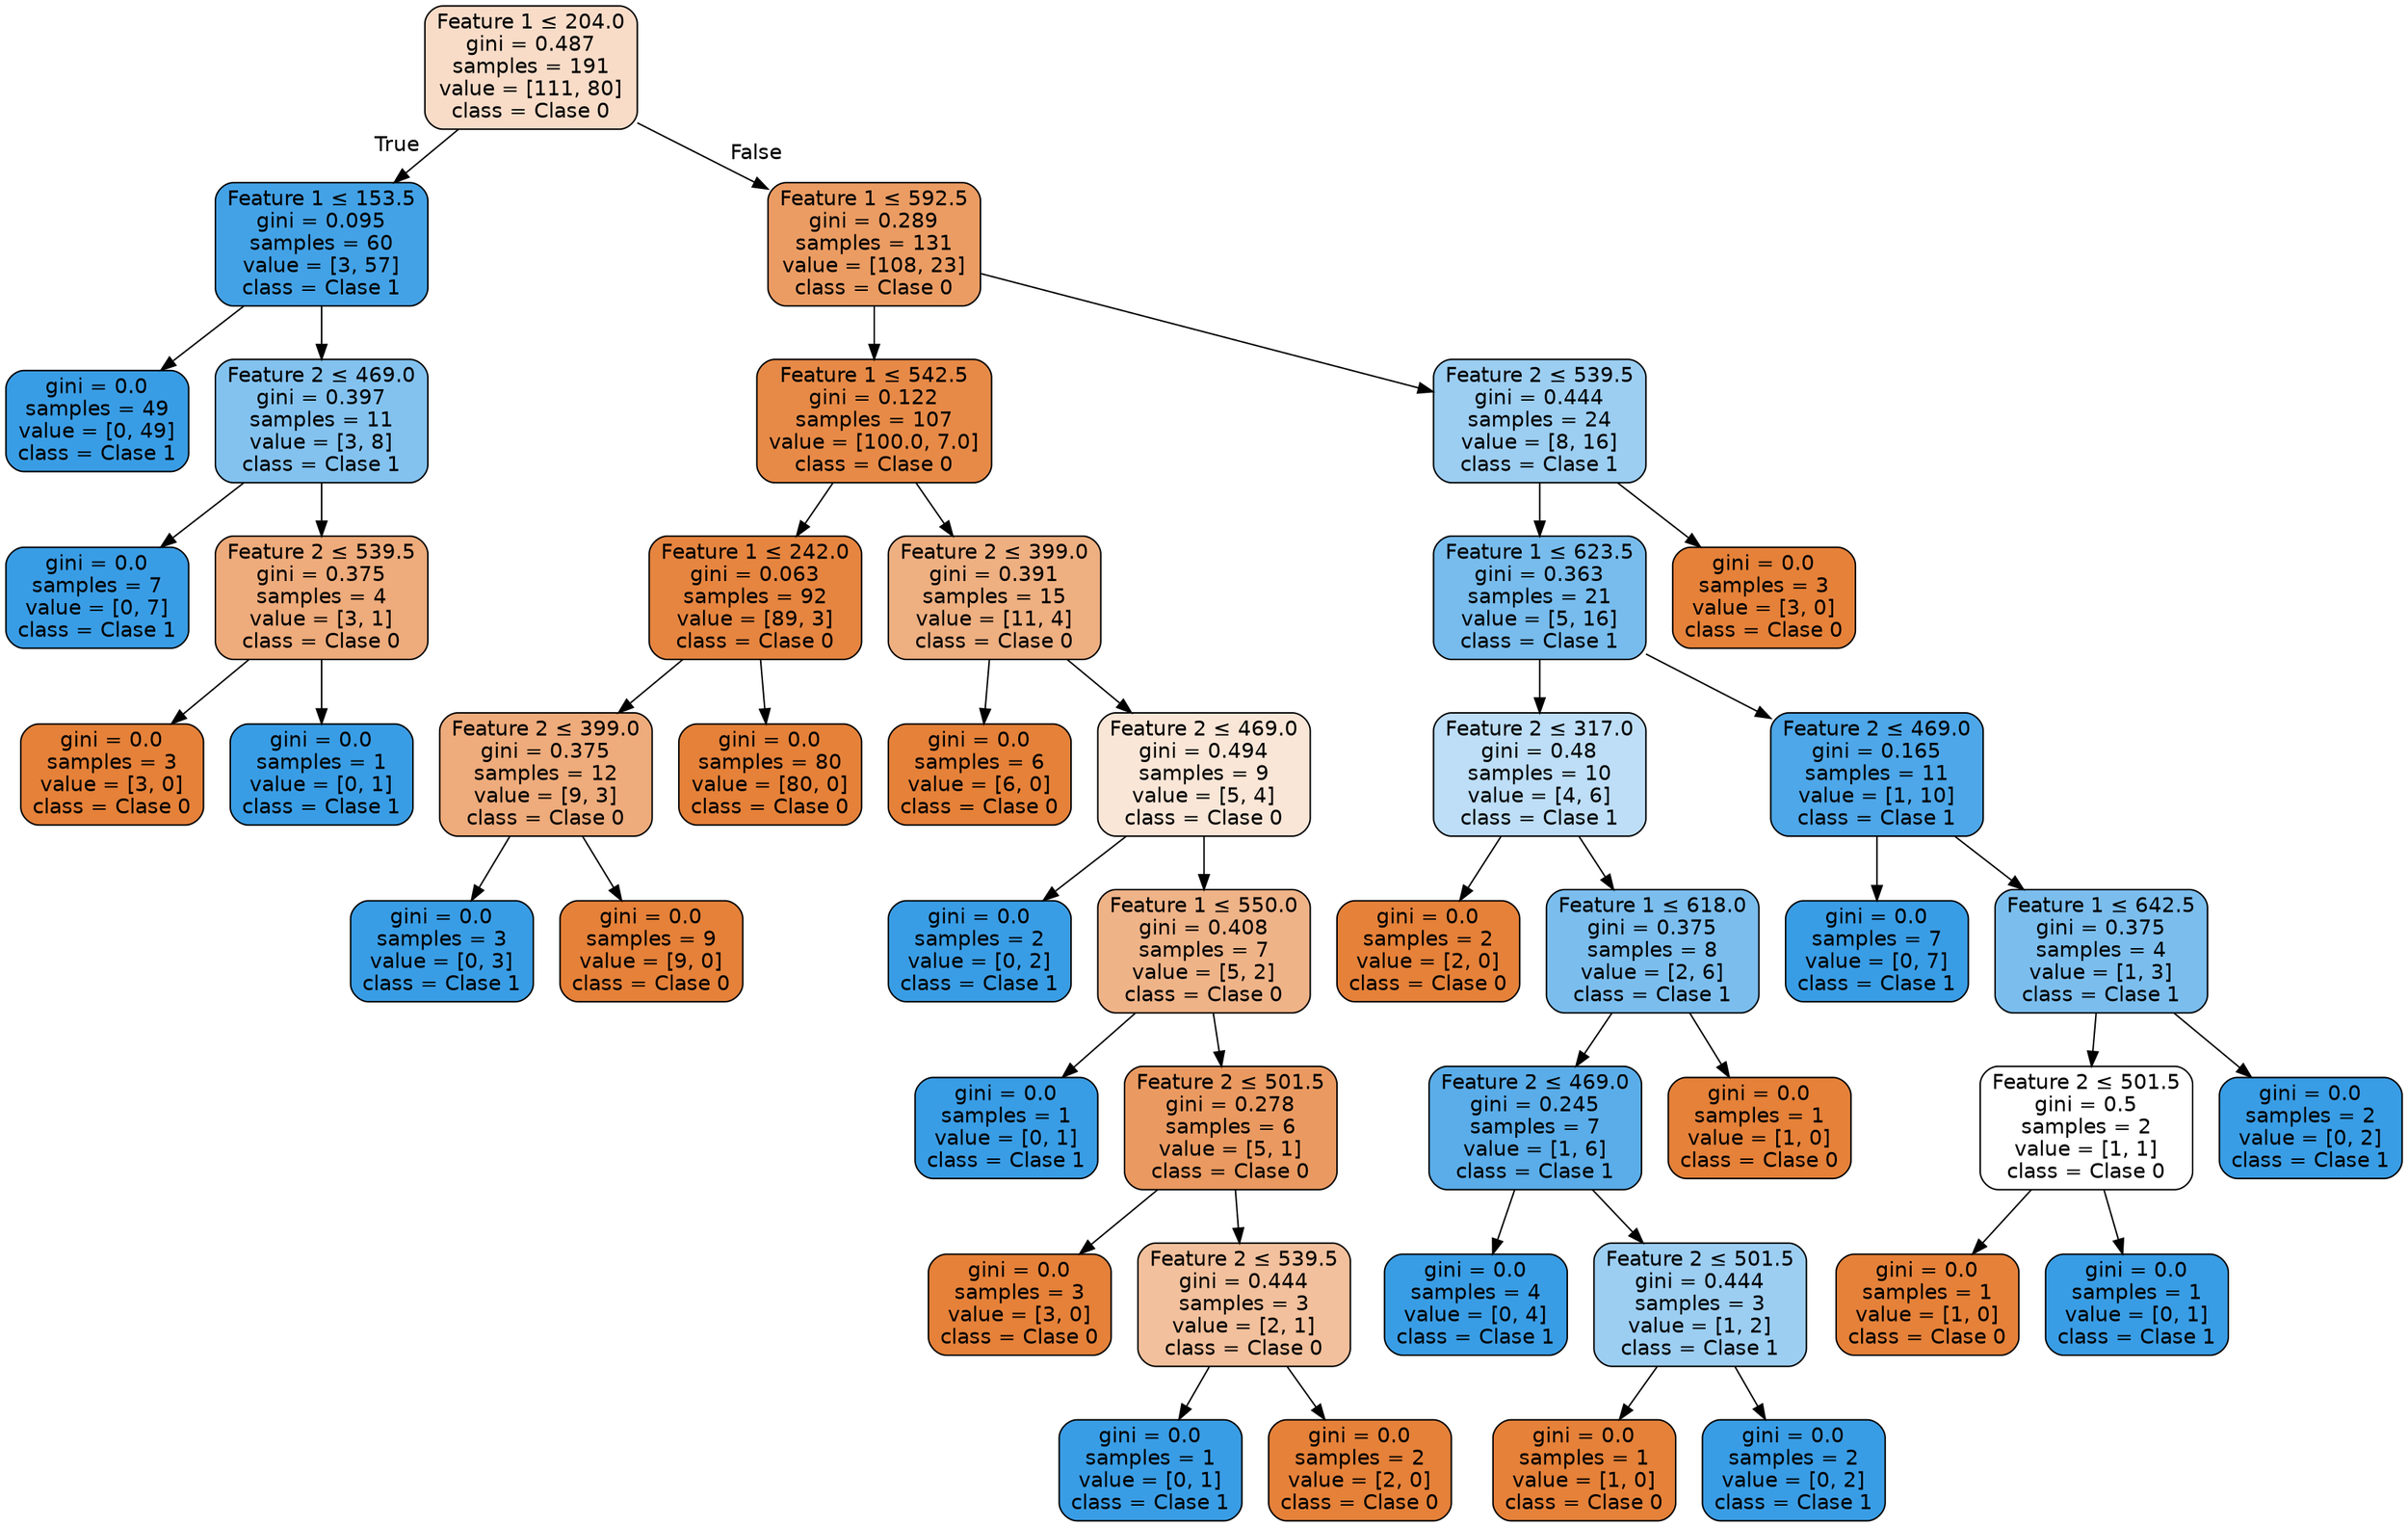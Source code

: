 digraph Tree {
node [shape=box, style="filled, rounded", color="black", fontname="helvetica"] ;
edge [fontname="helvetica"] ;
0 [label=<Feature 1 &le; 204.0<br/>gini = 0.487<br/>samples = 191<br/>value = [111, 80]<br/>class = Clase 0>, fillcolor="#f8dcc8"] ;
1 [label=<Feature 1 &le; 153.5<br/>gini = 0.095<br/>samples = 60<br/>value = [3, 57]<br/>class = Clase 1>, fillcolor="#43a2e6"] ;
0 -> 1 [labeldistance=2.5, labelangle=45, headlabel="True"] ;
2 [label=<gini = 0.0<br/>samples = 49<br/>value = [0, 49]<br/>class = Clase 1>, fillcolor="#399de5"] ;
1 -> 2 ;
3 [label=<Feature 2 &le; 469.0<br/>gini = 0.397<br/>samples = 11<br/>value = [3, 8]<br/>class = Clase 1>, fillcolor="#83c2ef"] ;
1 -> 3 ;
4 [label=<gini = 0.0<br/>samples = 7<br/>value = [0, 7]<br/>class = Clase 1>, fillcolor="#399de5"] ;
3 -> 4 ;
5 [label=<Feature 2 &le; 539.5<br/>gini = 0.375<br/>samples = 4<br/>value = [3, 1]<br/>class = Clase 0>, fillcolor="#eeab7b"] ;
3 -> 5 ;
6 [label=<gini = 0.0<br/>samples = 3<br/>value = [3, 0]<br/>class = Clase 0>, fillcolor="#e58139"] ;
5 -> 6 ;
7 [label=<gini = 0.0<br/>samples = 1<br/>value = [0, 1]<br/>class = Clase 1>, fillcolor="#399de5"] ;
5 -> 7 ;
8 [label=<Feature 1 &le; 592.5<br/>gini = 0.289<br/>samples = 131<br/>value = [108, 23]<br/>class = Clase 0>, fillcolor="#eb9c63"] ;
0 -> 8 [labeldistance=2.5, labelangle=-45, headlabel="False"] ;
9 [label=<Feature 1 &le; 542.5<br/>gini = 0.122<br/>samples = 107<br/>value = [100.0, 7.0]<br/>class = Clase 0>, fillcolor="#e78a47"] ;
8 -> 9 ;
10 [label=<Feature 1 &le; 242.0<br/>gini = 0.063<br/>samples = 92<br/>value = [89, 3]<br/>class = Clase 0>, fillcolor="#e68540"] ;
9 -> 10 ;
11 [label=<Feature 2 &le; 399.0<br/>gini = 0.375<br/>samples = 12<br/>value = [9, 3]<br/>class = Clase 0>, fillcolor="#eeab7b"] ;
10 -> 11 ;
12 [label=<gini = 0.0<br/>samples = 3<br/>value = [0, 3]<br/>class = Clase 1>, fillcolor="#399de5"] ;
11 -> 12 ;
13 [label=<gini = 0.0<br/>samples = 9<br/>value = [9, 0]<br/>class = Clase 0>, fillcolor="#e58139"] ;
11 -> 13 ;
14 [label=<gini = 0.0<br/>samples = 80<br/>value = [80, 0]<br/>class = Clase 0>, fillcolor="#e58139"] ;
10 -> 14 ;
15 [label=<Feature 2 &le; 399.0<br/>gini = 0.391<br/>samples = 15<br/>value = [11, 4]<br/>class = Clase 0>, fillcolor="#eeaf81"] ;
9 -> 15 ;
16 [label=<gini = 0.0<br/>samples = 6<br/>value = [6, 0]<br/>class = Clase 0>, fillcolor="#e58139"] ;
15 -> 16 ;
17 [label=<Feature 2 &le; 469.0<br/>gini = 0.494<br/>samples = 9<br/>value = [5, 4]<br/>class = Clase 0>, fillcolor="#fae6d7"] ;
15 -> 17 ;
18 [label=<gini = 0.0<br/>samples = 2<br/>value = [0, 2]<br/>class = Clase 1>, fillcolor="#399de5"] ;
17 -> 18 ;
19 [label=<Feature 1 &le; 550.0<br/>gini = 0.408<br/>samples = 7<br/>value = [5, 2]<br/>class = Clase 0>, fillcolor="#efb388"] ;
17 -> 19 ;
20 [label=<gini = 0.0<br/>samples = 1<br/>value = [0, 1]<br/>class = Clase 1>, fillcolor="#399de5"] ;
19 -> 20 ;
21 [label=<Feature 2 &le; 501.5<br/>gini = 0.278<br/>samples = 6<br/>value = [5, 1]<br/>class = Clase 0>, fillcolor="#ea9a61"] ;
19 -> 21 ;
22 [label=<gini = 0.0<br/>samples = 3<br/>value = [3, 0]<br/>class = Clase 0>, fillcolor="#e58139"] ;
21 -> 22 ;
23 [label=<Feature 2 &le; 539.5<br/>gini = 0.444<br/>samples = 3<br/>value = [2, 1]<br/>class = Clase 0>, fillcolor="#f2c09c"] ;
21 -> 23 ;
24 [label=<gini = 0.0<br/>samples = 1<br/>value = [0, 1]<br/>class = Clase 1>, fillcolor="#399de5"] ;
23 -> 24 ;
25 [label=<gini = 0.0<br/>samples = 2<br/>value = [2, 0]<br/>class = Clase 0>, fillcolor="#e58139"] ;
23 -> 25 ;
26 [label=<Feature 2 &le; 539.5<br/>gini = 0.444<br/>samples = 24<br/>value = [8, 16]<br/>class = Clase 1>, fillcolor="#9ccef2"] ;
8 -> 26 ;
27 [label=<Feature 1 &le; 623.5<br/>gini = 0.363<br/>samples = 21<br/>value = [5, 16]<br/>class = Clase 1>, fillcolor="#77bced"] ;
26 -> 27 ;
28 [label=<Feature 2 &le; 317.0<br/>gini = 0.48<br/>samples = 10<br/>value = [4, 6]<br/>class = Clase 1>, fillcolor="#bddef6"] ;
27 -> 28 ;
29 [label=<gini = 0.0<br/>samples = 2<br/>value = [2, 0]<br/>class = Clase 0>, fillcolor="#e58139"] ;
28 -> 29 ;
30 [label=<Feature 1 &le; 618.0<br/>gini = 0.375<br/>samples = 8<br/>value = [2, 6]<br/>class = Clase 1>, fillcolor="#7bbeee"] ;
28 -> 30 ;
31 [label=<Feature 2 &le; 469.0<br/>gini = 0.245<br/>samples = 7<br/>value = [1, 6]<br/>class = Clase 1>, fillcolor="#5aade9"] ;
30 -> 31 ;
32 [label=<gini = 0.0<br/>samples = 4<br/>value = [0, 4]<br/>class = Clase 1>, fillcolor="#399de5"] ;
31 -> 32 ;
33 [label=<Feature 2 &le; 501.5<br/>gini = 0.444<br/>samples = 3<br/>value = [1, 2]<br/>class = Clase 1>, fillcolor="#9ccef2"] ;
31 -> 33 ;
34 [label=<gini = 0.0<br/>samples = 1<br/>value = [1, 0]<br/>class = Clase 0>, fillcolor="#e58139"] ;
33 -> 34 ;
35 [label=<gini = 0.0<br/>samples = 2<br/>value = [0, 2]<br/>class = Clase 1>, fillcolor="#399de5"] ;
33 -> 35 ;
36 [label=<gini = 0.0<br/>samples = 1<br/>value = [1, 0]<br/>class = Clase 0>, fillcolor="#e58139"] ;
30 -> 36 ;
37 [label=<Feature 2 &le; 469.0<br/>gini = 0.165<br/>samples = 11<br/>value = [1, 10]<br/>class = Clase 1>, fillcolor="#4da7e8"] ;
27 -> 37 ;
38 [label=<gini = 0.0<br/>samples = 7<br/>value = [0, 7]<br/>class = Clase 1>, fillcolor="#399de5"] ;
37 -> 38 ;
39 [label=<Feature 1 &le; 642.5<br/>gini = 0.375<br/>samples = 4<br/>value = [1, 3]<br/>class = Clase 1>, fillcolor="#7bbeee"] ;
37 -> 39 ;
40 [label=<Feature 2 &le; 501.5<br/>gini = 0.5<br/>samples = 2<br/>value = [1, 1]<br/>class = Clase 0>, fillcolor="#ffffff"] ;
39 -> 40 ;
41 [label=<gini = 0.0<br/>samples = 1<br/>value = [1, 0]<br/>class = Clase 0>, fillcolor="#e58139"] ;
40 -> 41 ;
42 [label=<gini = 0.0<br/>samples = 1<br/>value = [0, 1]<br/>class = Clase 1>, fillcolor="#399de5"] ;
40 -> 42 ;
43 [label=<gini = 0.0<br/>samples = 2<br/>value = [0, 2]<br/>class = Clase 1>, fillcolor="#399de5"] ;
39 -> 43 ;
44 [label=<gini = 0.0<br/>samples = 3<br/>value = [3, 0]<br/>class = Clase 0>, fillcolor="#e58139"] ;
26 -> 44 ;
}

